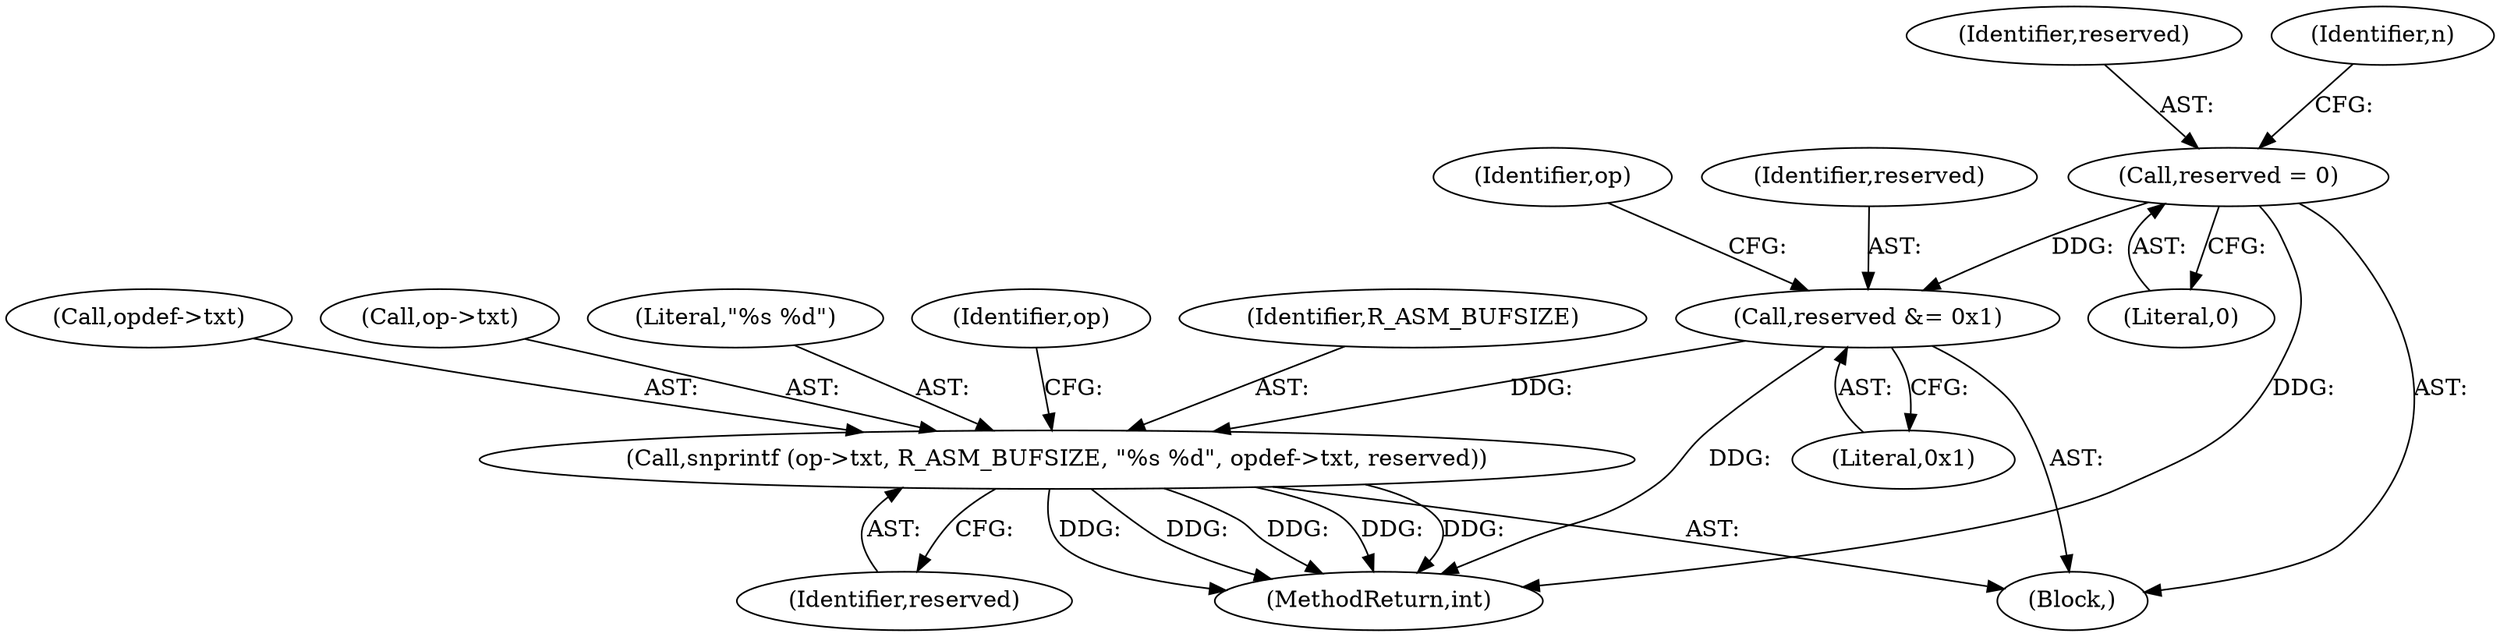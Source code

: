 digraph "0_radare2_bd276ef2fd8ac3401e65be7c126a43175ccfbcd7@API" {
"1000911" [label="(Call,snprintf (op->txt, R_ASM_BUFSIZE, \"%s %d\", opdef->txt, reserved))"];
"1000908" [label="(Call,reserved &= 0x1)"];
"1000883" [label="(Call,reserved = 0)"];
"1000920" [label="(Identifier,reserved)"];
"1000911" [label="(Call,snprintf (op->txt, R_ASM_BUFSIZE, \"%s %d\", opdef->txt, reserved))"];
"1000909" [label="(Identifier,reserved)"];
"1000908" [label="(Call,reserved &= 0x1)"];
"1000881" [label="(Block,)"];
"1000885" [label="(Literal,0)"];
"1000910" [label="(Literal,0x1)"];
"1000917" [label="(Call,opdef->txt)"];
"1000912" [label="(Call,op->txt)"];
"1000913" [label="(Identifier,op)"];
"1000884" [label="(Identifier,reserved)"];
"1000916" [label="(Literal,\"%s %d\")"];
"1000883" [label="(Call,reserved = 0)"];
"1000888" [label="(Identifier,n)"];
"1000923" [label="(Identifier,op)"];
"1001097" [label="(MethodReturn,int)"];
"1000915" [label="(Identifier,R_ASM_BUFSIZE)"];
"1000911" -> "1000881"  [label="AST: "];
"1000911" -> "1000920"  [label="CFG: "];
"1000912" -> "1000911"  [label="AST: "];
"1000915" -> "1000911"  [label="AST: "];
"1000916" -> "1000911"  [label="AST: "];
"1000917" -> "1000911"  [label="AST: "];
"1000920" -> "1000911"  [label="AST: "];
"1000923" -> "1000911"  [label="CFG: "];
"1000911" -> "1001097"  [label="DDG: "];
"1000911" -> "1001097"  [label="DDG: "];
"1000911" -> "1001097"  [label="DDG: "];
"1000911" -> "1001097"  [label="DDG: "];
"1000911" -> "1001097"  [label="DDG: "];
"1000908" -> "1000911"  [label="DDG: "];
"1000908" -> "1000881"  [label="AST: "];
"1000908" -> "1000910"  [label="CFG: "];
"1000909" -> "1000908"  [label="AST: "];
"1000910" -> "1000908"  [label="AST: "];
"1000913" -> "1000908"  [label="CFG: "];
"1000908" -> "1001097"  [label="DDG: "];
"1000883" -> "1000908"  [label="DDG: "];
"1000883" -> "1000881"  [label="AST: "];
"1000883" -> "1000885"  [label="CFG: "];
"1000884" -> "1000883"  [label="AST: "];
"1000885" -> "1000883"  [label="AST: "];
"1000888" -> "1000883"  [label="CFG: "];
"1000883" -> "1001097"  [label="DDG: "];
}
